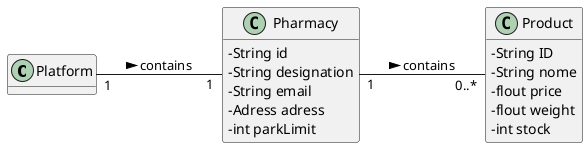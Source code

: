 @startuml
skinparam classAttributeIconSize 0
hide methods
left to right direction


class Platform{
}

class Pharmacy{
  -String id
  -String designation
  -String email
  -Adress adress
  -int parkLimit
}

class Product {
  -String ID
  -String nome
  -flout price
  -flout weight
  -int stock
}

Platform "1" -- "1" Pharmacy : contains >

Pharmacy"1" -- "0..*"Product : contains >

@enduml
